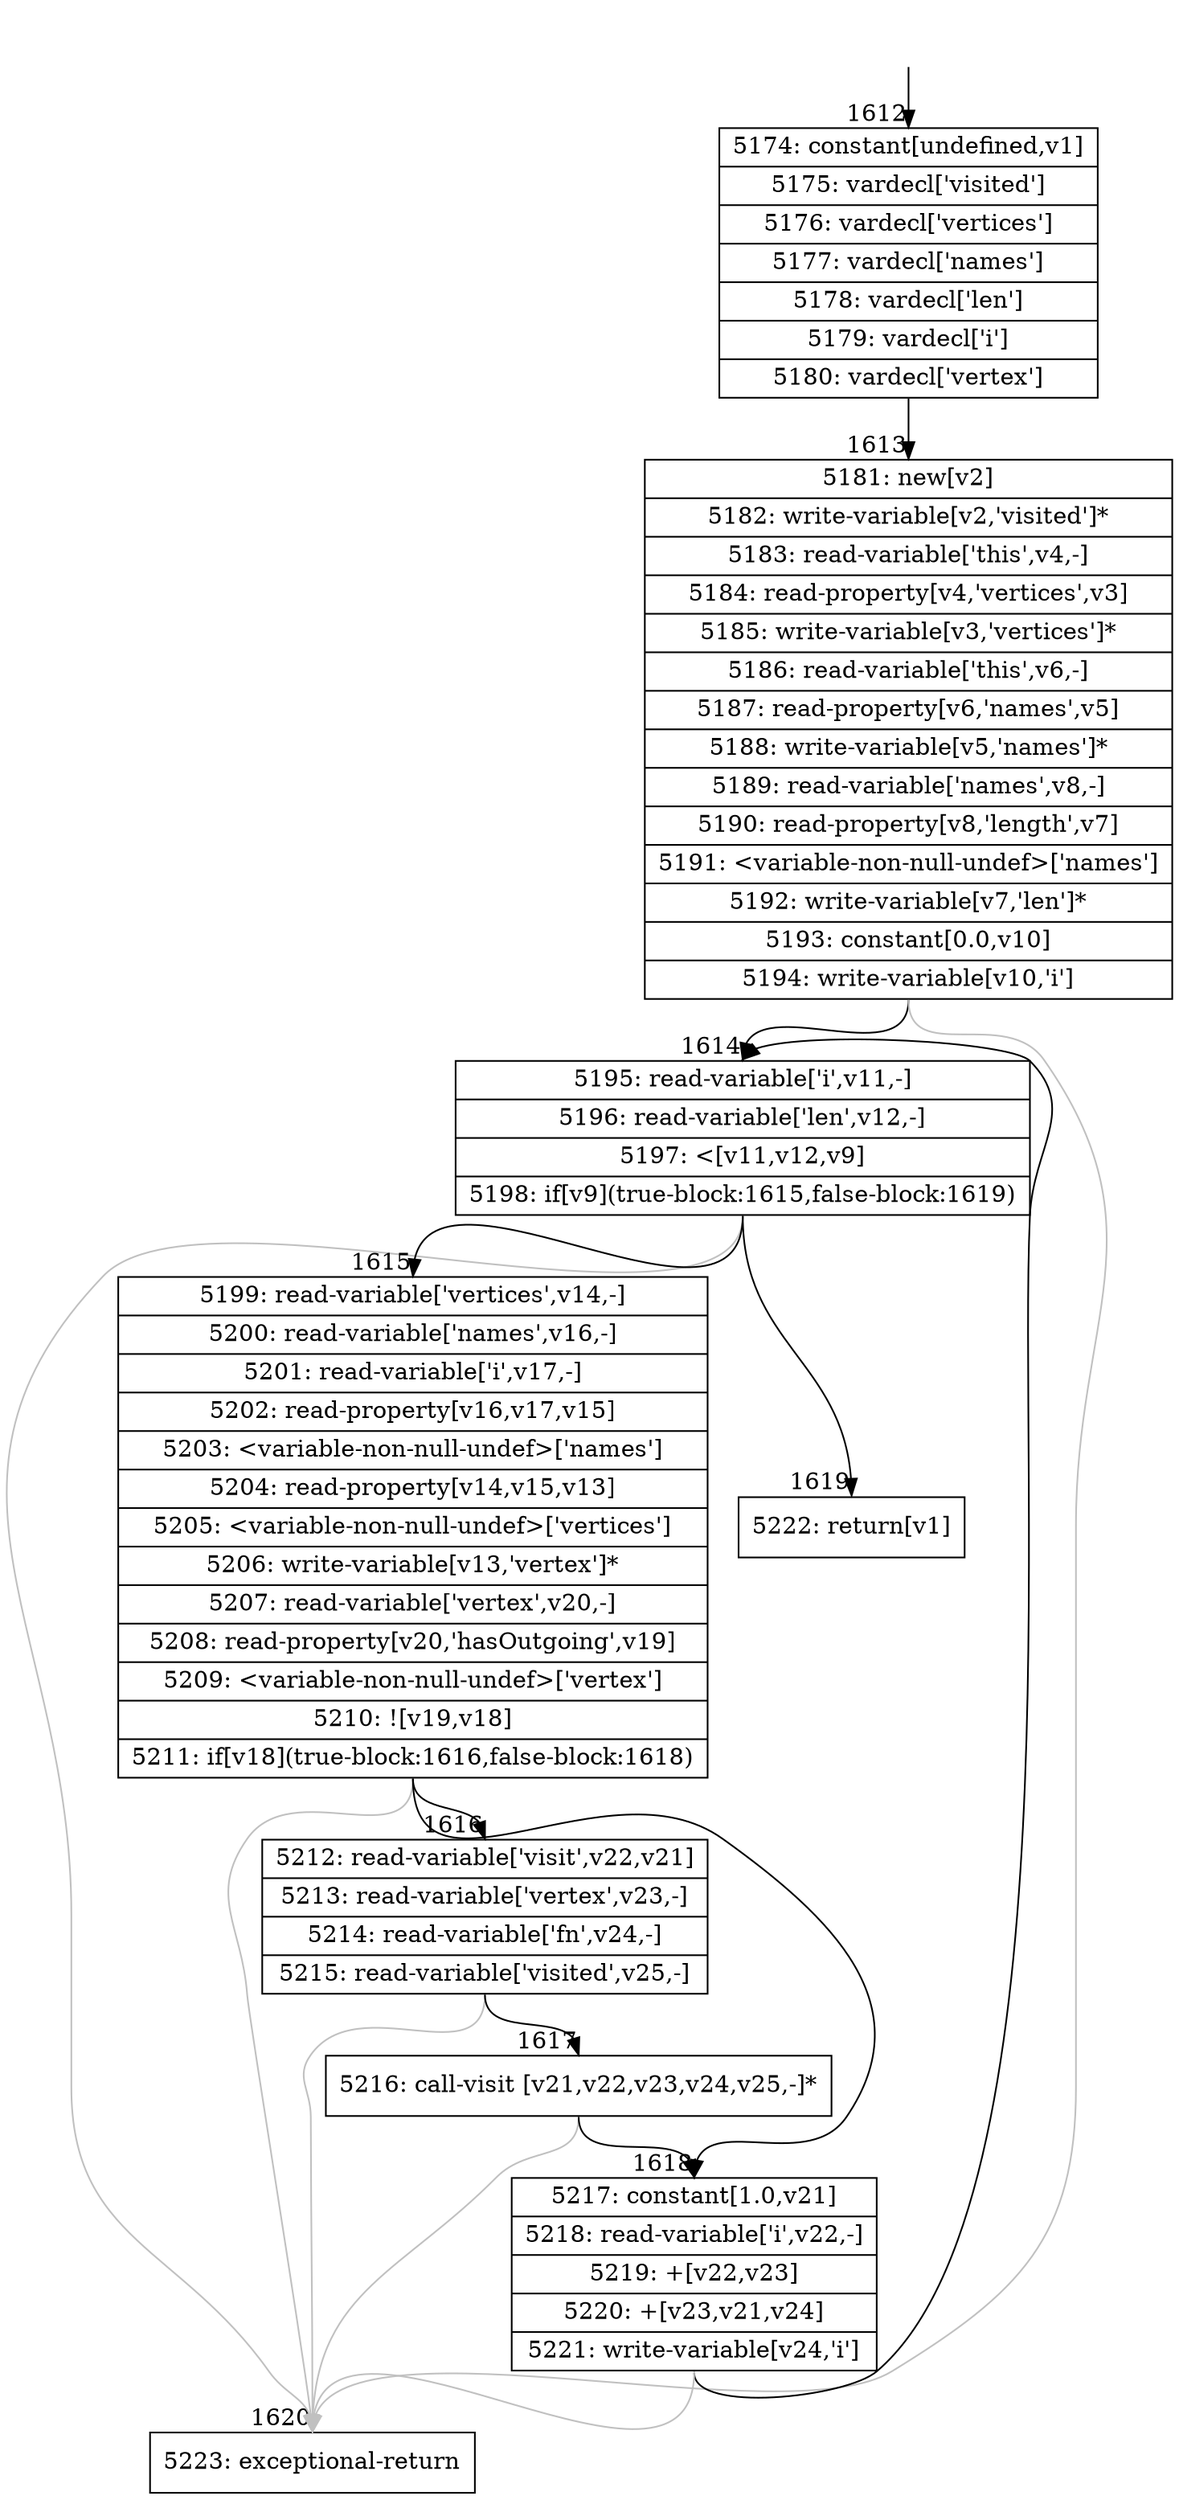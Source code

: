 digraph {
rankdir="TD"
BB_entry122[shape=none,label=""];
BB_entry122 -> BB1612 [tailport=s, headport=n, headlabel="    1612"]
BB1612 [shape=record label="{5174: constant[undefined,v1]|5175: vardecl['visited']|5176: vardecl['vertices']|5177: vardecl['names']|5178: vardecl['len']|5179: vardecl['i']|5180: vardecl['vertex']}" ] 
BB1612 -> BB1613 [tailport=s, headport=n, headlabel="      1613"]
BB1613 [shape=record label="{5181: new[v2]|5182: write-variable[v2,'visited']*|5183: read-variable['this',v4,-]|5184: read-property[v4,'vertices',v3]|5185: write-variable[v3,'vertices']*|5186: read-variable['this',v6,-]|5187: read-property[v6,'names',v5]|5188: write-variable[v5,'names']*|5189: read-variable['names',v8,-]|5190: read-property[v8,'length',v7]|5191: \<variable-non-null-undef\>['names']|5192: write-variable[v7,'len']*|5193: constant[0.0,v10]|5194: write-variable[v10,'i']}" ] 
BB1613 -> BB1614 [tailport=s, headport=n, headlabel="      1614"]
BB1613 -> BB1620 [tailport=s, headport=n, color=gray, headlabel="      1620"]
BB1614 [shape=record label="{5195: read-variable['i',v11,-]|5196: read-variable['len',v12,-]|5197: \<[v11,v12,v9]|5198: if[v9](true-block:1615,false-block:1619)}" ] 
BB1614 -> BB1615 [tailport=s, headport=n, headlabel="      1615"]
BB1614 -> BB1619 [tailport=s, headport=n, headlabel="      1619"]
BB1614 -> BB1620 [tailport=s, headport=n, color=gray]
BB1615 [shape=record label="{5199: read-variable['vertices',v14,-]|5200: read-variable['names',v16,-]|5201: read-variable['i',v17,-]|5202: read-property[v16,v17,v15]|5203: \<variable-non-null-undef\>['names']|5204: read-property[v14,v15,v13]|5205: \<variable-non-null-undef\>['vertices']|5206: write-variable[v13,'vertex']*|5207: read-variable['vertex',v20,-]|5208: read-property[v20,'hasOutgoing',v19]|5209: \<variable-non-null-undef\>['vertex']|5210: ![v19,v18]|5211: if[v18](true-block:1616,false-block:1618)}" ] 
BB1615 -> BB1616 [tailport=s, headport=n, headlabel="      1616"]
BB1615 -> BB1618 [tailport=s, headport=n, headlabel="      1618"]
BB1615 -> BB1620 [tailport=s, headport=n, color=gray]
BB1616 [shape=record label="{5212: read-variable['visit',v22,v21]|5213: read-variable['vertex',v23,-]|5214: read-variable['fn',v24,-]|5215: read-variable['visited',v25,-]}" ] 
BB1616 -> BB1617 [tailport=s, headport=n, headlabel="      1617"]
BB1616 -> BB1620 [tailport=s, headport=n, color=gray]
BB1617 [shape=record label="{5216: call-visit [v21,v22,v23,v24,v25,-]*}" ] 
BB1617 -> BB1618 [tailport=s, headport=n]
BB1617 -> BB1620 [tailport=s, headport=n, color=gray]
BB1618 [shape=record label="{5217: constant[1.0,v21]|5218: read-variable['i',v22,-]|5219: +[v22,v23]|5220: +[v23,v21,v24]|5221: write-variable[v24,'i']}" ] 
BB1618 -> BB1614 [tailport=s, headport=n]
BB1618 -> BB1620 [tailport=s, headport=n, color=gray]
BB1619 [shape=record label="{5222: return[v1]}" ] 
BB1620 [shape=record label="{5223: exceptional-return}" ] 
//#$~ 2143
}
